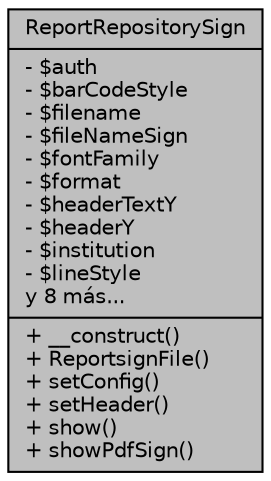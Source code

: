 digraph "ReportRepositorySign"
{
 // LATEX_PDF_SIZE
  bgcolor="transparent";
  edge [fontname="Helvetica",fontsize="10",labelfontname="Helvetica",labelfontsize="10"];
  node [fontname="Helvetica",fontsize="10",shape=record];
  Node1 [label="{ReportRepositorySign\n|- $auth\l- $barCodeStyle\l- $filename\l- $fileNameSign\l- $fontFamily\l- $format\l- $headerTextY\l- $headerY\l- $institution\l- $lineStyle\ly 8 más...\l|+ __construct()\l+ ReportsignFile()\l+ setConfig()\l+ setHeader()\l+ show()\l+ showPdfSign()\l}",height=0.2,width=0.4,color="black", fillcolor="grey75", style="filled", fontcolor="black",tooltip="Gestiona los reportes de la aplicación."];
}
